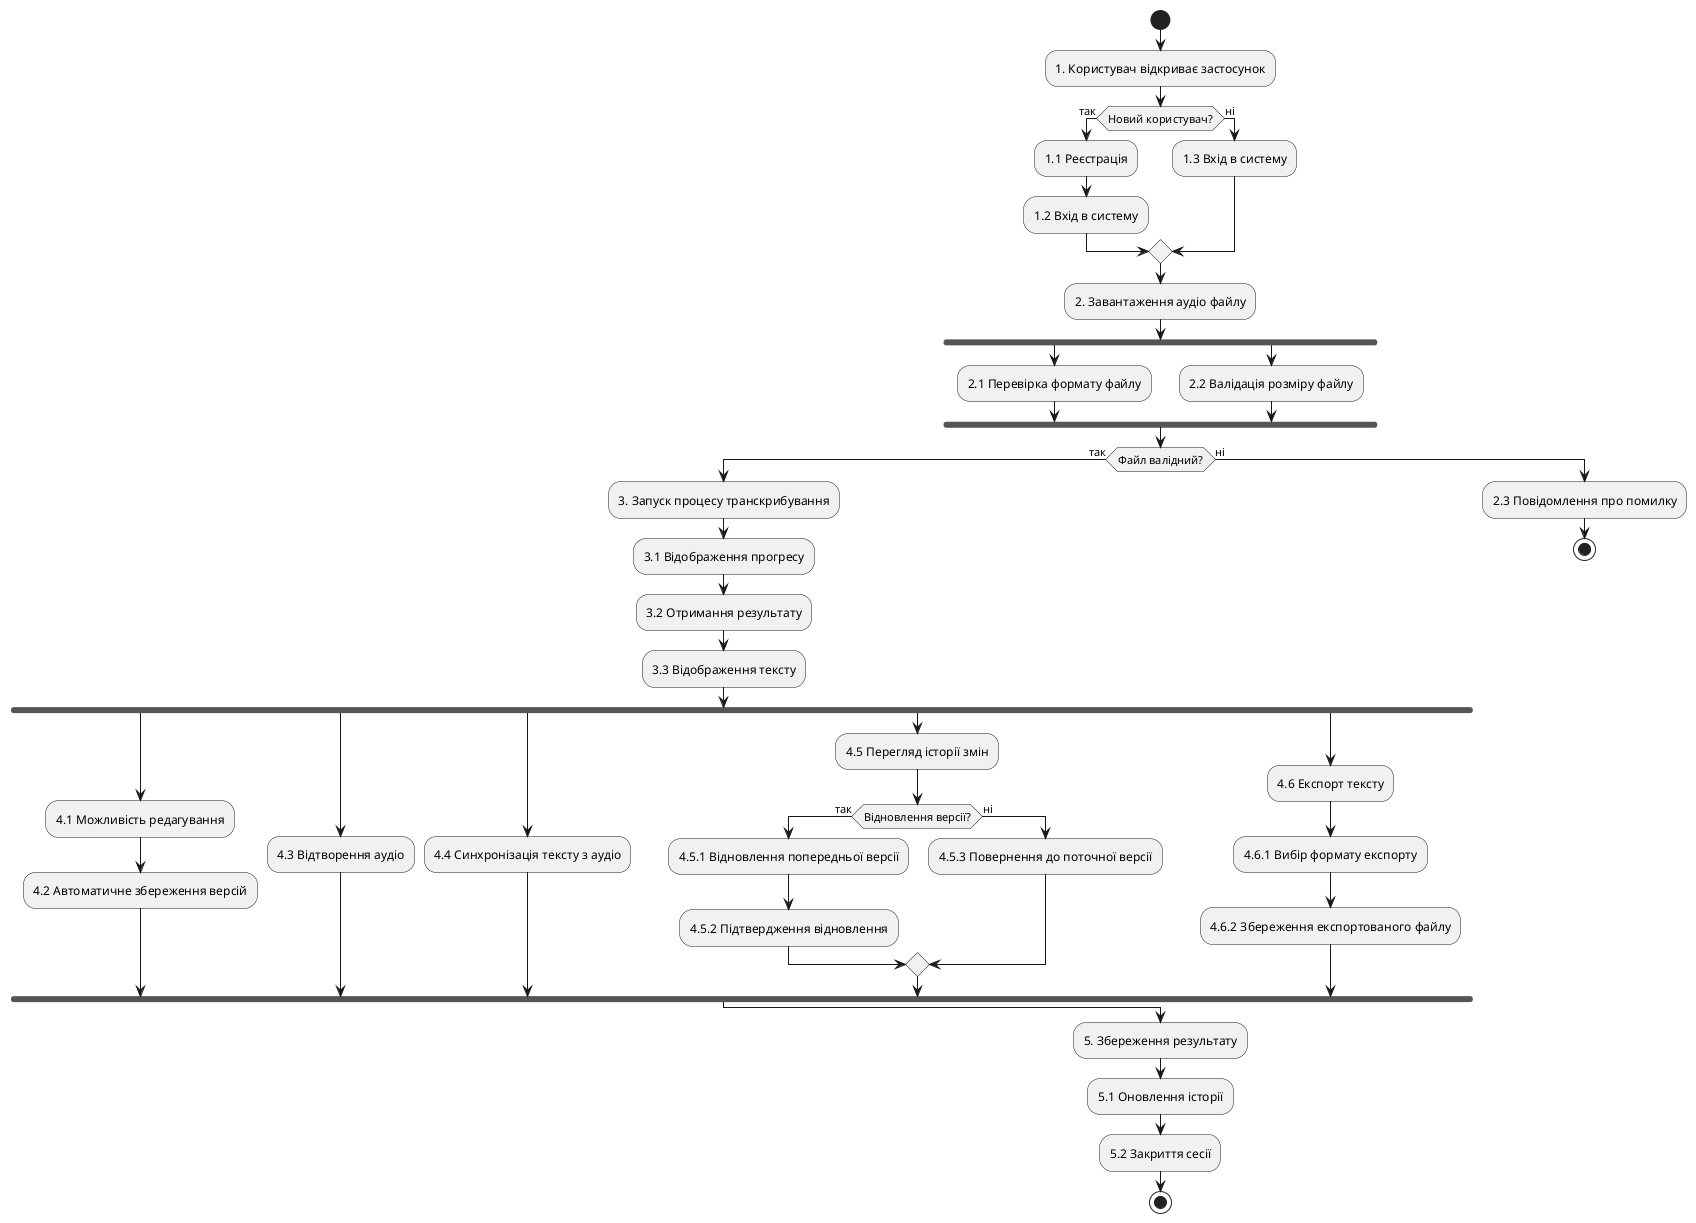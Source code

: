 @startuml VoiseToText Process Diagram

start

:1. Користувач відкриває застосунок;

if (Новий користувач?) then (так)
  :1.1 Реєстрація;
  :1.2 Вхід в систему;
else (ні)
  :1.3 Вхід в систему;
endif

:2. Завантаження аудіо файлу;

fork
  :2.1 Перевірка формату файлу;
fork again
  :2.2 Валідація розміру файлу;
end fork

if (Файл валідний?) then (так)
  :3. Запуск процесу транскрибування;
  :3.1 Відображення прогресу;
  :3.2 Отримання результату;
  :3.3 Відображення тексту;
  
  fork
    :4.1 Можливість редагування;
    :4.2 Автоматичне збереження версій;
  fork again
    :4.3 Відтворення аудіо;
  fork again
    :4.4 Синхронізація тексту з аудіо;
  fork again
    :4.5 Перегляд історії змін;
    if (Відновлення версії?) then (так)
      :4.5.1 Відновлення попередньої версії;
      :4.5.2 Підтвердження відновлення;
    else (ні)
      :4.5.3 Повернення до поточної версії;
    endif
  fork again
    :4.6 Експорт тексту;
    :4.6.1 Вибір формату експорту;
    :4.6.2 Збереження експортованого файлу;
  end fork
  
else (ні)
  :2.3 Повідомлення про помилку;
  stop
endif

:5. Збереження результату;
:5.1 Оновлення історії;
:5.2 Закриття сесії;

stop

@enduml 
